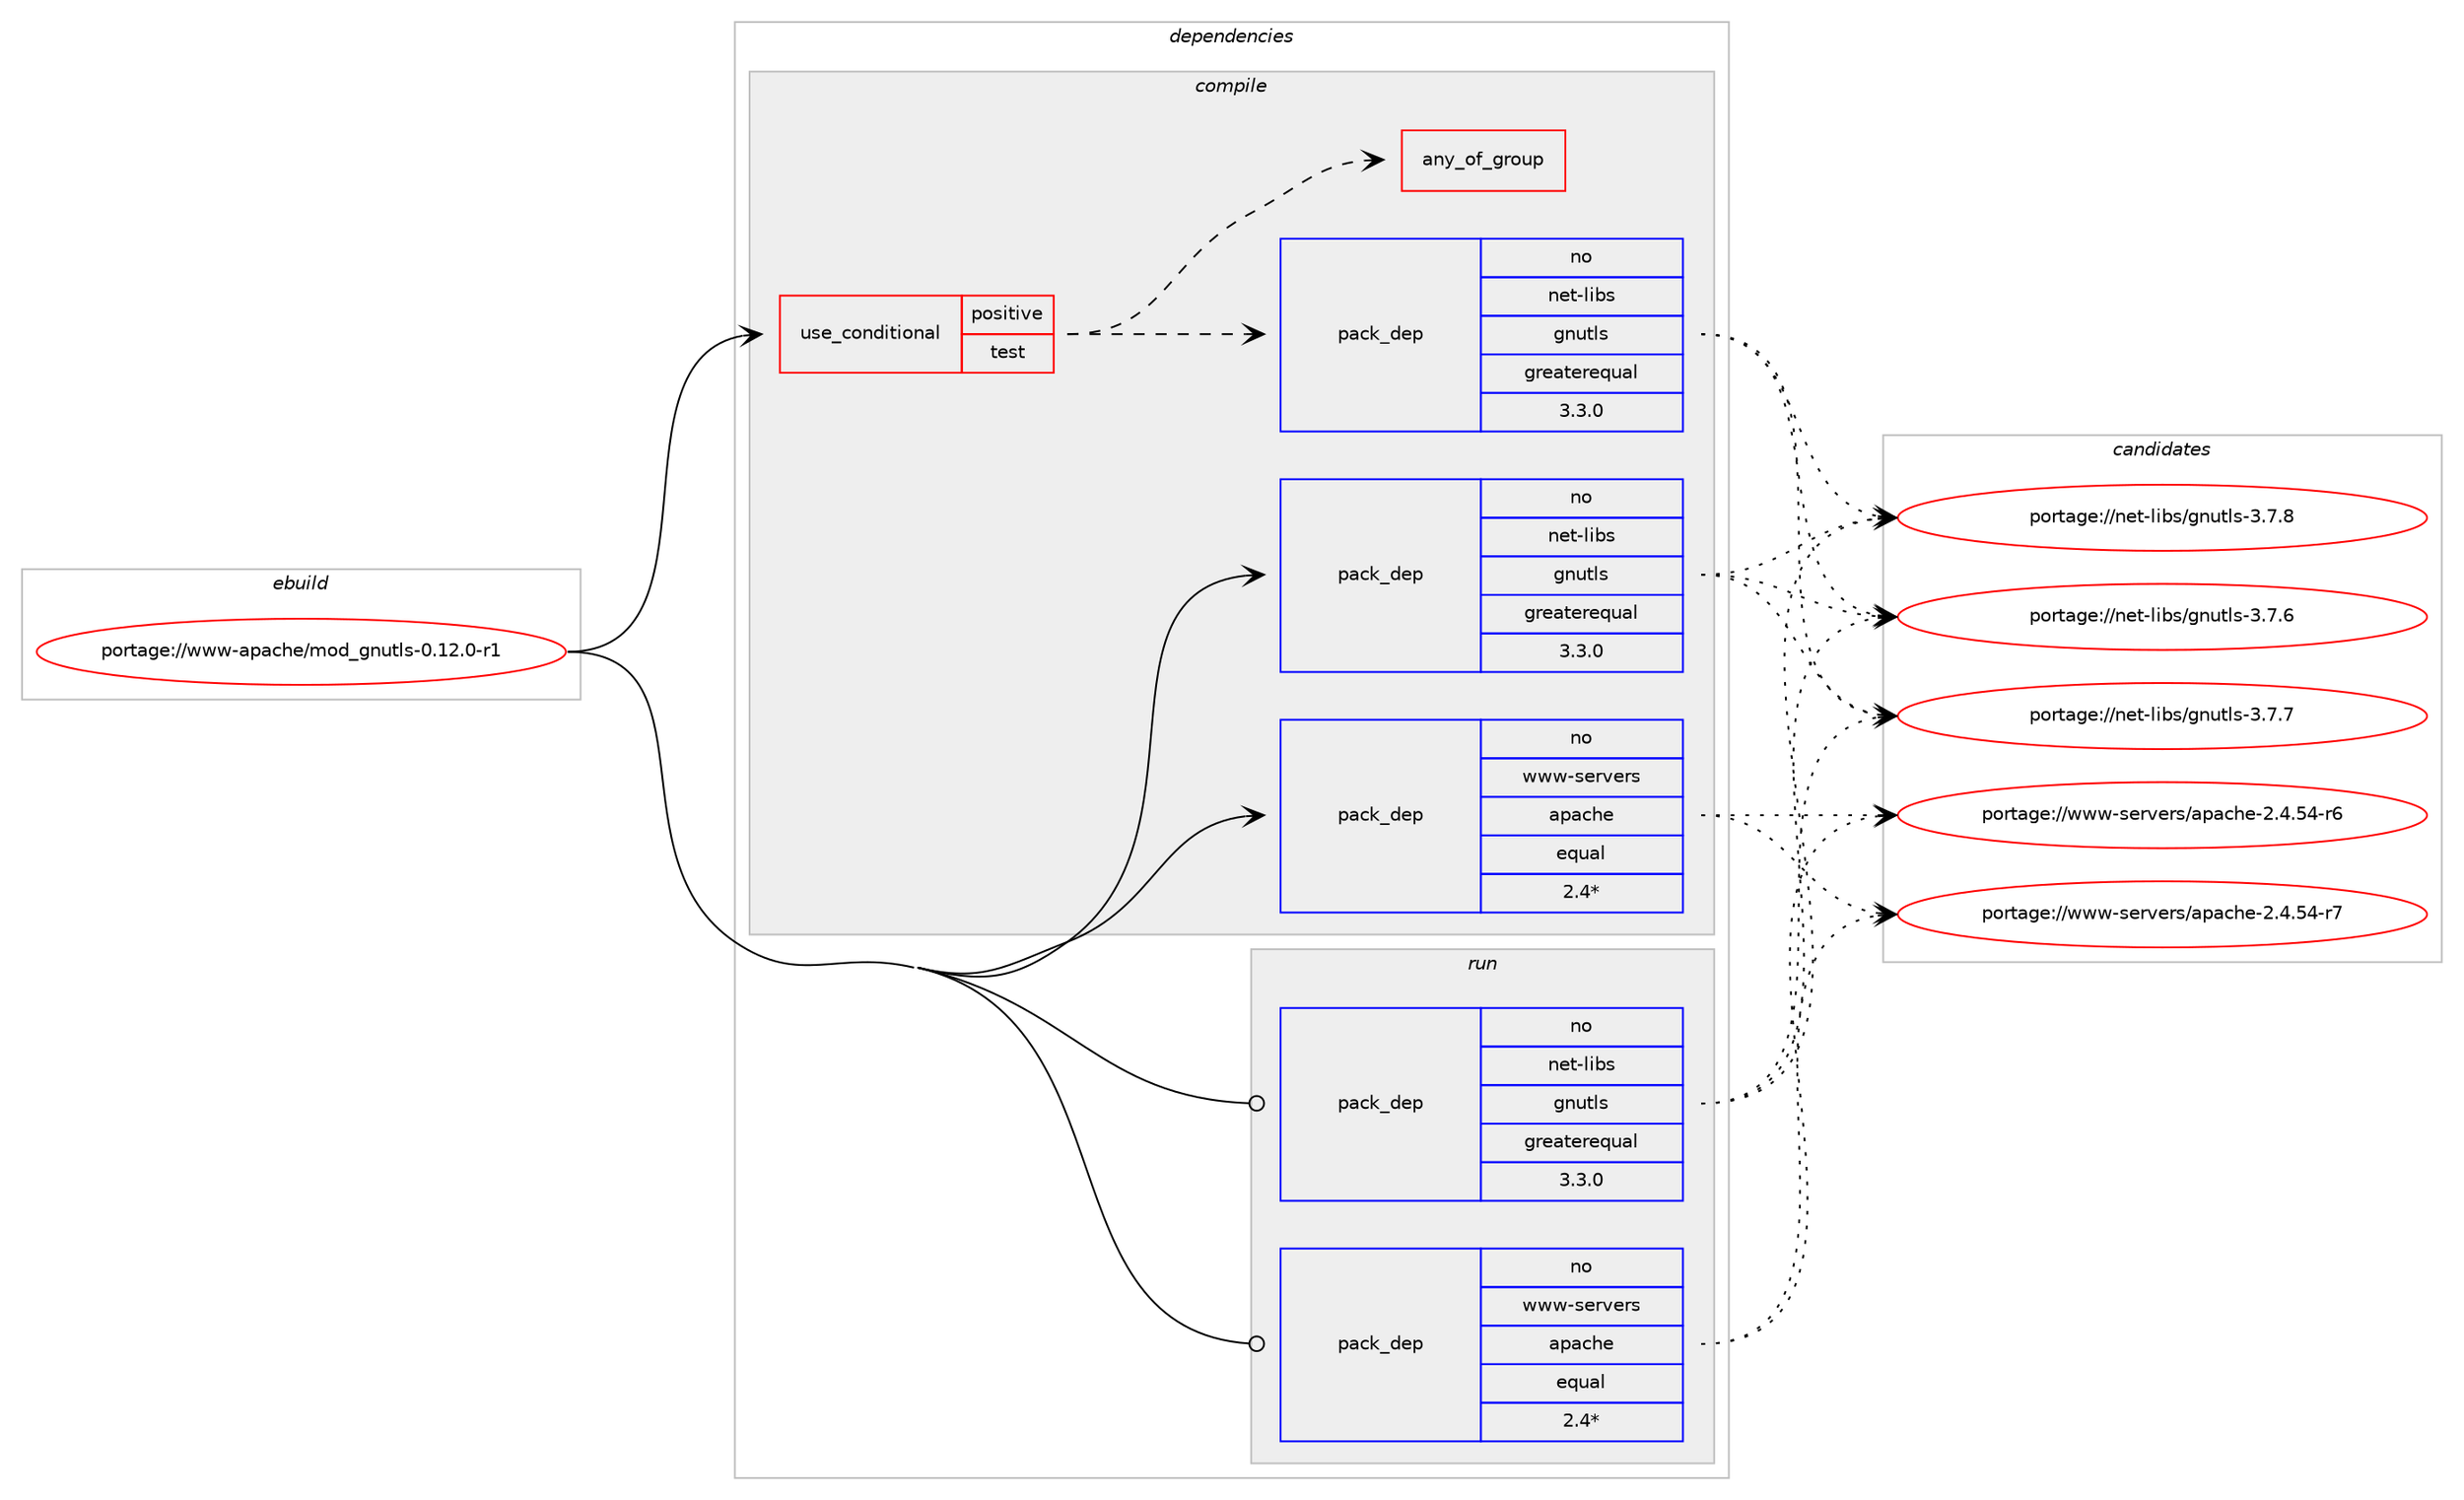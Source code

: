 digraph prolog {

# *************
# Graph options
# *************

newrank=true;
concentrate=true;
compound=true;
graph [rankdir=LR,fontname=Helvetica,fontsize=10,ranksep=1.5];#, ranksep=2.5, nodesep=0.2];
edge  [arrowhead=vee];
node  [fontname=Helvetica,fontsize=10];

# **********
# The ebuild
# **********

subgraph cluster_leftcol {
color=gray;
rank=same;
label=<<i>ebuild</i>>;
id [label="portage://www-apache/mod_gnutls-0.12.0-r1", color=red, width=4, href="../www-apache/mod_gnutls-0.12.0-r1.svg"];
}

# ****************
# The dependencies
# ****************

subgraph cluster_midcol {
color=gray;
label=<<i>dependencies</i>>;
subgraph cluster_compile {
fillcolor="#eeeeee";
style=filled;
label=<<i>compile</i>>;
subgraph cond5890 {
dependency9354 [label=<<TABLE BORDER="0" CELLBORDER="1" CELLSPACING="0" CELLPADDING="4"><TR><TD ROWSPAN="3" CELLPADDING="10">use_conditional</TD></TR><TR><TD>positive</TD></TR><TR><TD>test</TD></TR></TABLE>>, shape=none, color=red];
# *** BEGIN UNKNOWN DEPENDENCY TYPE (TODO) ***
# dependency9354 -> package_dependency(portage://www-apache/mod_gnutls-0.12.0-r1,install,no,app-crypt,monkeysphere,none,[,,],[],[])
# *** END UNKNOWN DEPENDENCY TYPE (TODO) ***

subgraph pack3347 {
dependency9355 [label=<<TABLE BORDER="0" CELLBORDER="1" CELLSPACING="0" CELLPADDING="4" WIDTH="220"><TR><TD ROWSPAN="6" CELLPADDING="30">pack_dep</TD></TR><TR><TD WIDTH="110">no</TD></TR><TR><TD>net-libs</TD></TR><TR><TD>gnutls</TD></TR><TR><TD>greaterequal</TD></TR><TR><TD>3.3.0</TD></TR></TABLE>>, shape=none, color=blue];
}
dependency9354:e -> dependency9355:w [weight=20,style="dashed",arrowhead="vee"];
# *** BEGIN UNKNOWN DEPENDENCY TYPE (TODO) ***
# dependency9354 -> package_dependency(portage://www-apache/mod_gnutls-0.12.0-r1,install,no,net-misc,curl,none,[,,],[],[])
# *** END UNKNOWN DEPENDENCY TYPE (TODO) ***

subgraph any111 {
dependency9356 [label=<<TABLE BORDER="0" CELLBORDER="1" CELLSPACING="0" CELLPADDING="4"><TR><TD CELLPADDING="10">any_of_group</TD></TR></TABLE>>, shape=none, color=red];# *** BEGIN UNKNOWN DEPENDENCY TYPE (TODO) ***
# dependency9356 -> package_dependency(portage://www-apache/mod_gnutls-0.12.0-r1,install,no,www-servers,apache,none,[,,],[],[use(enable(apache2_mpms_worker),none),use(enable(apache2_modules_proxy),none),use(enable(apache2_modules_proxy_http),none)])
# *** END UNKNOWN DEPENDENCY TYPE (TODO) ***

# *** BEGIN UNKNOWN DEPENDENCY TYPE (TODO) ***
# dependency9356 -> package_dependency(portage://www-apache/mod_gnutls-0.12.0-r1,install,no,www-servers,apache,none,[,,],[],[use(enable(apache2_mpms_prefork),none),use(enable(apache2_modules_proxy),none),use(enable(apache2_modules_proxy_http),none)])
# *** END UNKNOWN DEPENDENCY TYPE (TODO) ***

# *** BEGIN UNKNOWN DEPENDENCY TYPE (TODO) ***
# dependency9356 -> package_dependency(portage://www-apache/mod_gnutls-0.12.0-r1,install,no,www-servers,apache,none,[,,],[],[use(enable(apache2_mpms_event),none),use(enable(apache2_modules_proxy),none),use(enable(apache2_modules_proxy_http),none)])
# *** END UNKNOWN DEPENDENCY TYPE (TODO) ***

}
dependency9354:e -> dependency9356:w [weight=20,style="dashed",arrowhead="vee"];
}
id:e -> dependency9354:w [weight=20,style="solid",arrowhead="vee"];
subgraph pack3348 {
dependency9357 [label=<<TABLE BORDER="0" CELLBORDER="1" CELLSPACING="0" CELLPADDING="4" WIDTH="220"><TR><TD ROWSPAN="6" CELLPADDING="30">pack_dep</TD></TR><TR><TD WIDTH="110">no</TD></TR><TR><TD>net-libs</TD></TR><TR><TD>gnutls</TD></TR><TR><TD>greaterequal</TD></TR><TR><TD>3.3.0</TD></TR></TABLE>>, shape=none, color=blue];
}
id:e -> dependency9357:w [weight=20,style="solid",arrowhead="vee"];
subgraph pack3349 {
dependency9358 [label=<<TABLE BORDER="0" CELLBORDER="1" CELLSPACING="0" CELLPADDING="4" WIDTH="220"><TR><TD ROWSPAN="6" CELLPADDING="30">pack_dep</TD></TR><TR><TD WIDTH="110">no</TD></TR><TR><TD>www-servers</TD></TR><TR><TD>apache</TD></TR><TR><TD>equal</TD></TR><TR><TD>2.4*</TD></TR></TABLE>>, shape=none, color=blue];
}
id:e -> dependency9358:w [weight=20,style="solid",arrowhead="vee"];
}
subgraph cluster_compileandrun {
fillcolor="#eeeeee";
style=filled;
label=<<i>compile and run</i>>;
}
subgraph cluster_run {
fillcolor="#eeeeee";
style=filled;
label=<<i>run</i>>;
subgraph pack3350 {
dependency9359 [label=<<TABLE BORDER="0" CELLBORDER="1" CELLSPACING="0" CELLPADDING="4" WIDTH="220"><TR><TD ROWSPAN="6" CELLPADDING="30">pack_dep</TD></TR><TR><TD WIDTH="110">no</TD></TR><TR><TD>net-libs</TD></TR><TR><TD>gnutls</TD></TR><TR><TD>greaterequal</TD></TR><TR><TD>3.3.0</TD></TR></TABLE>>, shape=none, color=blue];
}
id:e -> dependency9359:w [weight=20,style="solid",arrowhead="odot"];
subgraph pack3351 {
dependency9360 [label=<<TABLE BORDER="0" CELLBORDER="1" CELLSPACING="0" CELLPADDING="4" WIDTH="220"><TR><TD ROWSPAN="6" CELLPADDING="30">pack_dep</TD></TR><TR><TD WIDTH="110">no</TD></TR><TR><TD>www-servers</TD></TR><TR><TD>apache</TD></TR><TR><TD>equal</TD></TR><TR><TD>2.4*</TD></TR></TABLE>>, shape=none, color=blue];
}
id:e -> dependency9360:w [weight=20,style="solid",arrowhead="odot"];
}
}

# **************
# The candidates
# **************

subgraph cluster_choices {
rank=same;
color=gray;
label=<<i>candidates</i>>;

subgraph choice3347 {
color=black;
nodesep=1;
choice110101116451081059811547103110117116108115455146554654 [label="portage://net-libs/gnutls-3.7.6", color=red, width=4,href="../net-libs/gnutls-3.7.6.svg"];
choice110101116451081059811547103110117116108115455146554655 [label="portage://net-libs/gnutls-3.7.7", color=red, width=4,href="../net-libs/gnutls-3.7.7.svg"];
choice110101116451081059811547103110117116108115455146554656 [label="portage://net-libs/gnutls-3.7.8", color=red, width=4,href="../net-libs/gnutls-3.7.8.svg"];
dependency9355:e -> choice110101116451081059811547103110117116108115455146554654:w [style=dotted,weight="100"];
dependency9355:e -> choice110101116451081059811547103110117116108115455146554655:w [style=dotted,weight="100"];
dependency9355:e -> choice110101116451081059811547103110117116108115455146554656:w [style=dotted,weight="100"];
}
subgraph choice3348 {
color=black;
nodesep=1;
choice110101116451081059811547103110117116108115455146554654 [label="portage://net-libs/gnutls-3.7.6", color=red, width=4,href="../net-libs/gnutls-3.7.6.svg"];
choice110101116451081059811547103110117116108115455146554655 [label="portage://net-libs/gnutls-3.7.7", color=red, width=4,href="../net-libs/gnutls-3.7.7.svg"];
choice110101116451081059811547103110117116108115455146554656 [label="portage://net-libs/gnutls-3.7.8", color=red, width=4,href="../net-libs/gnutls-3.7.8.svg"];
dependency9357:e -> choice110101116451081059811547103110117116108115455146554654:w [style=dotted,weight="100"];
dependency9357:e -> choice110101116451081059811547103110117116108115455146554655:w [style=dotted,weight="100"];
dependency9357:e -> choice110101116451081059811547103110117116108115455146554656:w [style=dotted,weight="100"];
}
subgraph choice3349 {
color=black;
nodesep=1;
choice1191191194511510111411810111411547971129799104101455046524653524511454 [label="portage://www-servers/apache-2.4.54-r6", color=red, width=4,href="../www-servers/apache-2.4.54-r6.svg"];
choice1191191194511510111411810111411547971129799104101455046524653524511455 [label="portage://www-servers/apache-2.4.54-r7", color=red, width=4,href="../www-servers/apache-2.4.54-r7.svg"];
dependency9358:e -> choice1191191194511510111411810111411547971129799104101455046524653524511454:w [style=dotted,weight="100"];
dependency9358:e -> choice1191191194511510111411810111411547971129799104101455046524653524511455:w [style=dotted,weight="100"];
}
subgraph choice3350 {
color=black;
nodesep=1;
choice110101116451081059811547103110117116108115455146554654 [label="portage://net-libs/gnutls-3.7.6", color=red, width=4,href="../net-libs/gnutls-3.7.6.svg"];
choice110101116451081059811547103110117116108115455146554655 [label="portage://net-libs/gnutls-3.7.7", color=red, width=4,href="../net-libs/gnutls-3.7.7.svg"];
choice110101116451081059811547103110117116108115455146554656 [label="portage://net-libs/gnutls-3.7.8", color=red, width=4,href="../net-libs/gnutls-3.7.8.svg"];
dependency9359:e -> choice110101116451081059811547103110117116108115455146554654:w [style=dotted,weight="100"];
dependency9359:e -> choice110101116451081059811547103110117116108115455146554655:w [style=dotted,weight="100"];
dependency9359:e -> choice110101116451081059811547103110117116108115455146554656:w [style=dotted,weight="100"];
}
subgraph choice3351 {
color=black;
nodesep=1;
choice1191191194511510111411810111411547971129799104101455046524653524511454 [label="portage://www-servers/apache-2.4.54-r6", color=red, width=4,href="../www-servers/apache-2.4.54-r6.svg"];
choice1191191194511510111411810111411547971129799104101455046524653524511455 [label="portage://www-servers/apache-2.4.54-r7", color=red, width=4,href="../www-servers/apache-2.4.54-r7.svg"];
dependency9360:e -> choice1191191194511510111411810111411547971129799104101455046524653524511454:w [style=dotted,weight="100"];
dependency9360:e -> choice1191191194511510111411810111411547971129799104101455046524653524511455:w [style=dotted,weight="100"];
}
}

}
